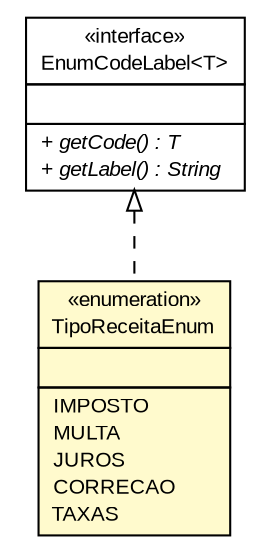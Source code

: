 #!/usr/local/bin/dot
#
# Class diagram 
# Generated by UMLGraph version R5_6 (http://www.umlgraph.org/)
#

digraph G {
	edge [fontname="arial",fontsize=10,labelfontname="arial",labelfontsize=10];
	node [fontname="arial",fontsize=10,shape=plaintext];
	nodesep=0.25;
	ranksep=0.5;
	// br.gov.to.sefaz.arr.parametros.persistence.enums.TipoReceitaEnum
	c35302 [label=<<table title="br.gov.to.sefaz.arr.parametros.persistence.enums.TipoReceitaEnum" border="0" cellborder="1" cellspacing="0" cellpadding="2" port="p" bgcolor="lemonChiffon" href="./TipoReceitaEnum.html">
		<tr><td><table border="0" cellspacing="0" cellpadding="1">
<tr><td align="center" balign="center"> &#171;enumeration&#187; </td></tr>
<tr><td align="center" balign="center"> TipoReceitaEnum </td></tr>
		</table></td></tr>
		<tr><td><table border="0" cellspacing="0" cellpadding="1">
<tr><td align="left" balign="left">  </td></tr>
		</table></td></tr>
		<tr><td><table border="0" cellspacing="0" cellpadding="1">
<tr><td align="left" balign="left"> IMPOSTO </td></tr>
<tr><td align="left" balign="left"> MULTA </td></tr>
<tr><td align="left" balign="left"> JUROS </td></tr>
<tr><td align="left" balign="left"> CORRECAO </td></tr>
<tr><td align="left" balign="left"> TAXAS </td></tr>
		</table></td></tr>
		</table>>, URL="./TipoReceitaEnum.html", fontname="arial", fontcolor="black", fontsize=10.0];
	//br.gov.to.sefaz.arr.parametros.persistence.enums.TipoReceitaEnum implements br.gov.to.sefaz.business.managedbean.EnumCodeLabel<T>
	c35335:p -> c35302:p [dir=back,arrowtail=empty,style=dashed];
	// br.gov.to.sefaz.business.managedbean.EnumCodeLabel<T>
	c35335 [label=<<table title="br.gov.to.sefaz.business.managedbean.EnumCodeLabel" border="0" cellborder="1" cellspacing="0" cellpadding="2" port="p" href="http://java.sun.com/j2se/1.4.2/docs/api/br/gov/to/sefaz/business/managedbean/EnumCodeLabel.html">
		<tr><td><table border="0" cellspacing="0" cellpadding="1">
<tr><td align="center" balign="center"> &#171;interface&#187; </td></tr>
<tr><td align="center" balign="center"> EnumCodeLabel&lt;T&gt; </td></tr>
		</table></td></tr>
		<tr><td><table border="0" cellspacing="0" cellpadding="1">
<tr><td align="left" balign="left">  </td></tr>
		</table></td></tr>
		<tr><td><table border="0" cellspacing="0" cellpadding="1">
<tr><td align="left" balign="left"><font face="arial italic" point-size="10.0"> + getCode() : T </font></td></tr>
<tr><td align="left" balign="left"><font face="arial italic" point-size="10.0"> + getLabel() : String </font></td></tr>
		</table></td></tr>
		</table>>, URL="http://java.sun.com/j2se/1.4.2/docs/api/br/gov/to/sefaz/business/managedbean/EnumCodeLabel.html", fontname="arial", fontcolor="black", fontsize=10.0];
}

